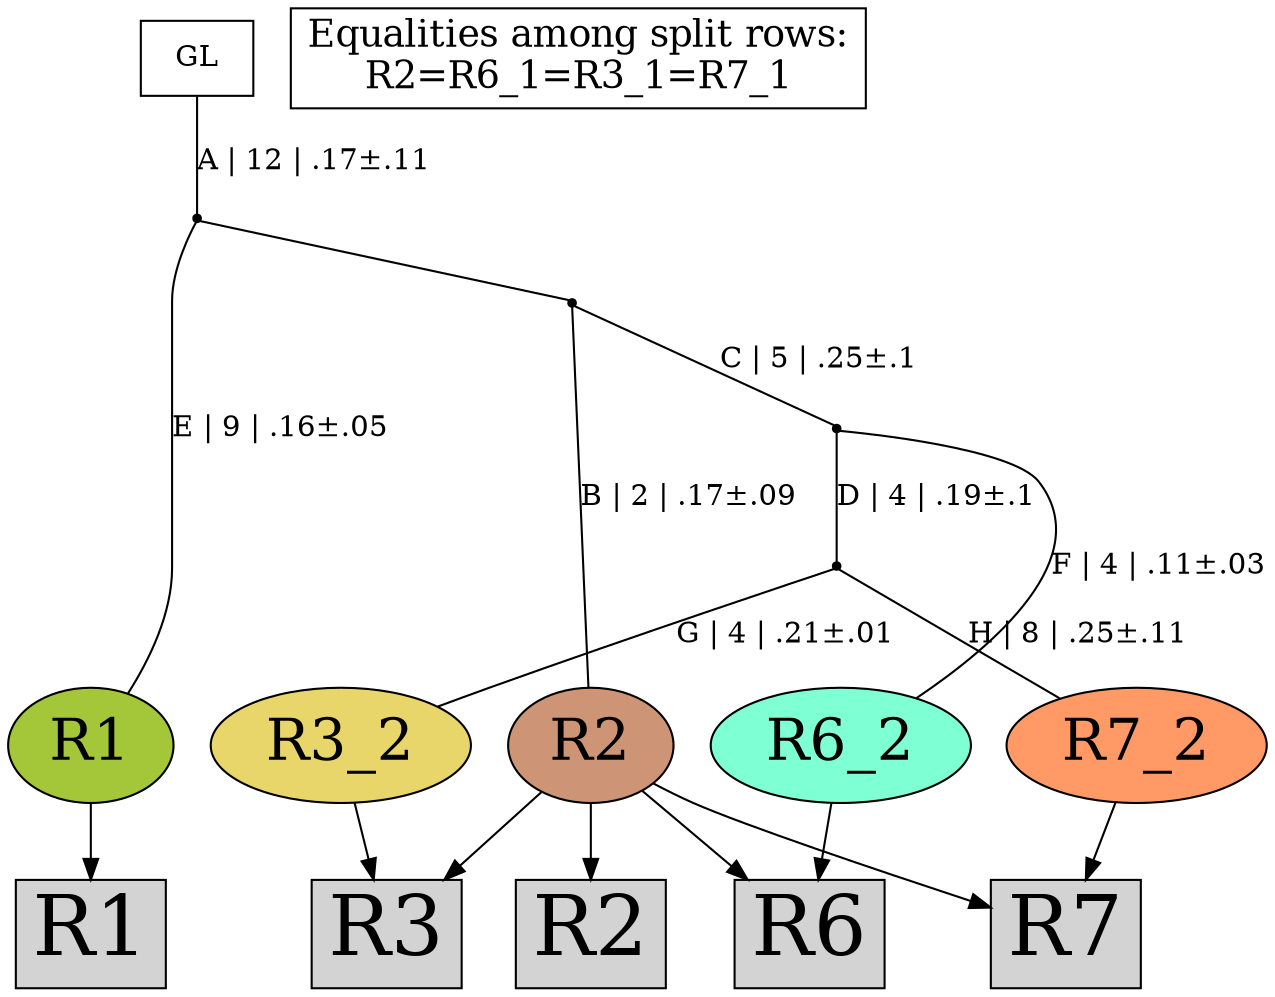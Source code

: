digraph {
rowR1[label="R1",shape=box,style=filled,fontsize=40];
rowR2[label="R2",shape=box,style=filled,fontsize=40];
rowR6[label="R6",shape=box,style=filled,fontsize=40];
rowR3[label="R3",shape=box,style=filled,fontsize=40];
rowR7[label="R7",shape=box,style=filled,fontsize=40];
R1[label="R1",shape=oval,style=filled,fontsize=28,fillcolor="#a4c639"];
R2[label="R2",shape=oval,style=filled,fontsize=28,fillcolor="#cd9575"];
R6_2[label="R6_2",shape=oval,style=filled,fontsize=28,fillcolor="#7fffd4"];
R3_2[label="R3_2",shape=oval,style=filled,fontsize=28,fillcolor="#e9d66b"];
R7_2[label="R7_2",shape=oval,style=filled,fontsize=28,fillcolor="#ff9966"];
R1 -> rowR1[arrowhead="normal"];
R2 -> rowR2[arrowhead="normal"];
R2 -> rowR6[arrowhead="normal"];
R6_2 -> rowR6[arrowhead="normal"];
R2 -> rowR3[arrowhead="normal"];
R3_2 -> rowR3[arrowhead="normal"];
R2 -> rowR7[arrowhead="normal"];
R7_2 -> rowR7[arrowhead="normal"];
{rank = same;R1;R2;R6_2;R3_2;R7_2;}
legend[label="Equalities among split rows:
R2=R6_1=R3_1=R7_1
",shape=box,fontsize=18];
Int1[shape=point,style=filled,fillcolor=black,label=""];
Int1 -> R3_2[arrowhead=none, label="G | 4 | .21±.01"];
Int1 -> R7_2[arrowhead=none, label="H | 8 | .25±.11"];
Int2[shape=point,style=filled,fillcolor=black,label=""];
Int2 -> R6_2[arrowhead=none, label="F | 4 | .11±.03"];
Int2 -> Int1[arrowhead=none, label="D | 4 | .19±.1"];
Int3[shape=point,style=filled,fillcolor=black,label=""];
Int3 -> R2[arrowhead=none, label="B | 2 | .17±.09"];
Int3 -> Int2[arrowhead=none, label="C | 5 | .25±.1"];
Int4[shape=point,style=filled,fillcolor=black,label=""];
Int4 -> R1[arrowhead=none, label="E | 9 | .16±.05"];
Int4 -> Int3[arrowhead=none, label=""];
GL[label="GL",shape=box,style=filled,fillcolor=white];
GL -> Int4[arrowhead=none, label="A | 12 | .17±.11"];
}